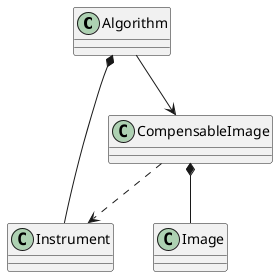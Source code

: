 @startuml
Algorithm *-- Instrument
CompensableImage *-- Image
Algorithm --> CompensableImage
CompensableImage ..> Instrument
@enduml

